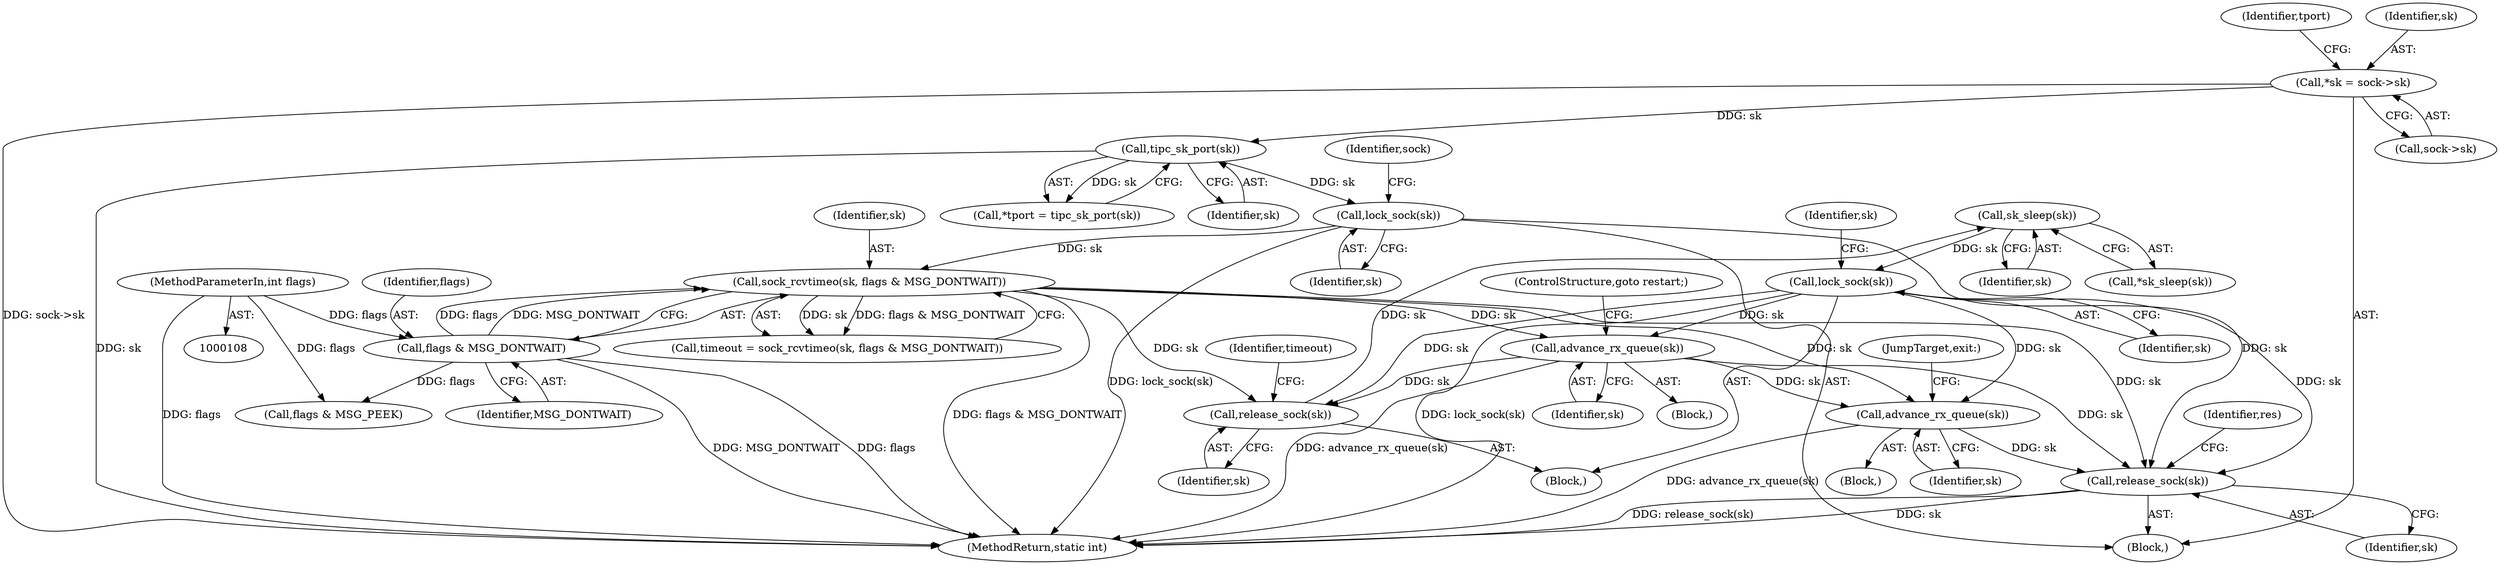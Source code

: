 digraph "0_linux_f3d3342602f8bcbf37d7c46641cb9bca7618eb1c_32@API" {
"1000200" [label="(Call,sk_sleep(sk))"];
"1000194" [label="(Call,release_sock(sk))"];
"1000156" [label="(Call,sock_rcvtimeo(sk, flags & MSG_DONTWAIT))"];
"1000139" [label="(Call,lock_sock(sk))"];
"1000124" [label="(Call,tipc_sk_port(sk))"];
"1000116" [label="(Call,*sk = sock->sk)"];
"1000158" [label="(Call,flags & MSG_DONTWAIT)"];
"1000113" [label="(MethodParameterIn,int flags)"];
"1000205" [label="(Call,lock_sock(sk))"];
"1000200" [label="(Call,sk_sleep(sk))"];
"1000233" [label="(Call,advance_rx_queue(sk))"];
"1000333" [label="(Call,advance_rx_queue(sk))"];
"1000336" [label="(Call,release_sock(sk))"];
"1000116" [label="(Call,*sk = sock->sk)"];
"1000124" [label="(Call,tipc_sk_port(sk))"];
"1000194" [label="(Call,release_sock(sk))"];
"1000336" [label="(Call,release_sock(sk))"];
"1000156" [label="(Call,sock_rcvtimeo(sk, flags & MSG_DONTWAIT))"];
"1000114" [label="(Block,)"];
"1000168" [label="(Block,)"];
"1000200" [label="(Call,sk_sleep(sk))"];
"1000118" [label="(Call,sock->sk)"];
"1000123" [label="(Identifier,tport)"];
"1000309" [label="(Call,flags & MSG_PEEK)"];
"1000195" [label="(Identifier,sk)"];
"1000125" [label="(Identifier,sk)"];
"1000166" [label="(Identifier,sk)"];
"1000333" [label="(Call,advance_rx_queue(sk))"];
"1000159" [label="(Identifier,flags)"];
"1000337" [label="(Identifier,sk)"];
"1000140" [label="(Identifier,sk)"];
"1000335" [label="(JumpTarget,exit:)"];
"1000145" [label="(Identifier,sock)"];
"1000234" [label="(Identifier,sk)"];
"1000157" [label="(Identifier,sk)"];
"1000197" [label="(Identifier,timeout)"];
"1000205" [label="(Call,lock_sock(sk))"];
"1000201" [label="(Identifier,sk)"];
"1000117" [label="(Identifier,sk)"];
"1000233" [label="(Call,advance_rx_queue(sk))"];
"1000235" [label="(ControlStructure,goto restart;)"];
"1000139" [label="(Call,lock_sock(sk))"];
"1000158" [label="(Call,flags & MSG_DONTWAIT)"];
"1000206" [label="(Identifier,sk)"];
"1000113" [label="(MethodParameterIn,int flags)"];
"1000312" [label="(Block,)"];
"1000340" [label="(MethodReturn,static int)"];
"1000232" [label="(Block,)"];
"1000154" [label="(Call,timeout = sock_rcvtimeo(sk, flags & MSG_DONTWAIT))"];
"1000122" [label="(Call,*tport = tipc_sk_port(sk))"];
"1000334" [label="(Identifier,sk)"];
"1000160" [label="(Identifier,MSG_DONTWAIT)"];
"1000339" [label="(Identifier,res)"];
"1000199" [label="(Call,*sk_sleep(sk))"];
"1000200" -> "1000199"  [label="AST: "];
"1000200" -> "1000201"  [label="CFG: "];
"1000201" -> "1000200"  [label="AST: "];
"1000199" -> "1000200"  [label="CFG: "];
"1000194" -> "1000200"  [label="DDG: sk"];
"1000200" -> "1000205"  [label="DDG: sk"];
"1000194" -> "1000168"  [label="AST: "];
"1000194" -> "1000195"  [label="CFG: "];
"1000195" -> "1000194"  [label="AST: "];
"1000197" -> "1000194"  [label="CFG: "];
"1000156" -> "1000194"  [label="DDG: sk"];
"1000205" -> "1000194"  [label="DDG: sk"];
"1000233" -> "1000194"  [label="DDG: sk"];
"1000156" -> "1000154"  [label="AST: "];
"1000156" -> "1000158"  [label="CFG: "];
"1000157" -> "1000156"  [label="AST: "];
"1000158" -> "1000156"  [label="AST: "];
"1000154" -> "1000156"  [label="CFG: "];
"1000156" -> "1000340"  [label="DDG: flags & MSG_DONTWAIT"];
"1000156" -> "1000154"  [label="DDG: sk"];
"1000156" -> "1000154"  [label="DDG: flags & MSG_DONTWAIT"];
"1000139" -> "1000156"  [label="DDG: sk"];
"1000158" -> "1000156"  [label="DDG: flags"];
"1000158" -> "1000156"  [label="DDG: MSG_DONTWAIT"];
"1000156" -> "1000233"  [label="DDG: sk"];
"1000156" -> "1000333"  [label="DDG: sk"];
"1000156" -> "1000336"  [label="DDG: sk"];
"1000139" -> "1000114"  [label="AST: "];
"1000139" -> "1000140"  [label="CFG: "];
"1000140" -> "1000139"  [label="AST: "];
"1000145" -> "1000139"  [label="CFG: "];
"1000139" -> "1000340"  [label="DDG: lock_sock(sk)"];
"1000124" -> "1000139"  [label="DDG: sk"];
"1000139" -> "1000336"  [label="DDG: sk"];
"1000124" -> "1000122"  [label="AST: "];
"1000124" -> "1000125"  [label="CFG: "];
"1000125" -> "1000124"  [label="AST: "];
"1000122" -> "1000124"  [label="CFG: "];
"1000124" -> "1000340"  [label="DDG: sk"];
"1000124" -> "1000122"  [label="DDG: sk"];
"1000116" -> "1000124"  [label="DDG: sk"];
"1000116" -> "1000114"  [label="AST: "];
"1000116" -> "1000118"  [label="CFG: "];
"1000117" -> "1000116"  [label="AST: "];
"1000118" -> "1000116"  [label="AST: "];
"1000123" -> "1000116"  [label="CFG: "];
"1000116" -> "1000340"  [label="DDG: sock->sk"];
"1000158" -> "1000160"  [label="CFG: "];
"1000159" -> "1000158"  [label="AST: "];
"1000160" -> "1000158"  [label="AST: "];
"1000158" -> "1000340"  [label="DDG: flags"];
"1000158" -> "1000340"  [label="DDG: MSG_DONTWAIT"];
"1000113" -> "1000158"  [label="DDG: flags"];
"1000158" -> "1000309"  [label="DDG: flags"];
"1000113" -> "1000108"  [label="AST: "];
"1000113" -> "1000340"  [label="DDG: flags"];
"1000113" -> "1000309"  [label="DDG: flags"];
"1000205" -> "1000168"  [label="AST: "];
"1000205" -> "1000206"  [label="CFG: "];
"1000206" -> "1000205"  [label="AST: "];
"1000166" -> "1000205"  [label="CFG: "];
"1000205" -> "1000340"  [label="DDG: lock_sock(sk)"];
"1000205" -> "1000233"  [label="DDG: sk"];
"1000205" -> "1000333"  [label="DDG: sk"];
"1000205" -> "1000336"  [label="DDG: sk"];
"1000233" -> "1000232"  [label="AST: "];
"1000233" -> "1000234"  [label="CFG: "];
"1000234" -> "1000233"  [label="AST: "];
"1000235" -> "1000233"  [label="CFG: "];
"1000233" -> "1000340"  [label="DDG: advance_rx_queue(sk)"];
"1000233" -> "1000333"  [label="DDG: sk"];
"1000233" -> "1000336"  [label="DDG: sk"];
"1000333" -> "1000312"  [label="AST: "];
"1000333" -> "1000334"  [label="CFG: "];
"1000334" -> "1000333"  [label="AST: "];
"1000335" -> "1000333"  [label="CFG: "];
"1000333" -> "1000340"  [label="DDG: advance_rx_queue(sk)"];
"1000333" -> "1000336"  [label="DDG: sk"];
"1000336" -> "1000114"  [label="AST: "];
"1000336" -> "1000337"  [label="CFG: "];
"1000337" -> "1000336"  [label="AST: "];
"1000339" -> "1000336"  [label="CFG: "];
"1000336" -> "1000340"  [label="DDG: release_sock(sk)"];
"1000336" -> "1000340"  [label="DDG: sk"];
}
